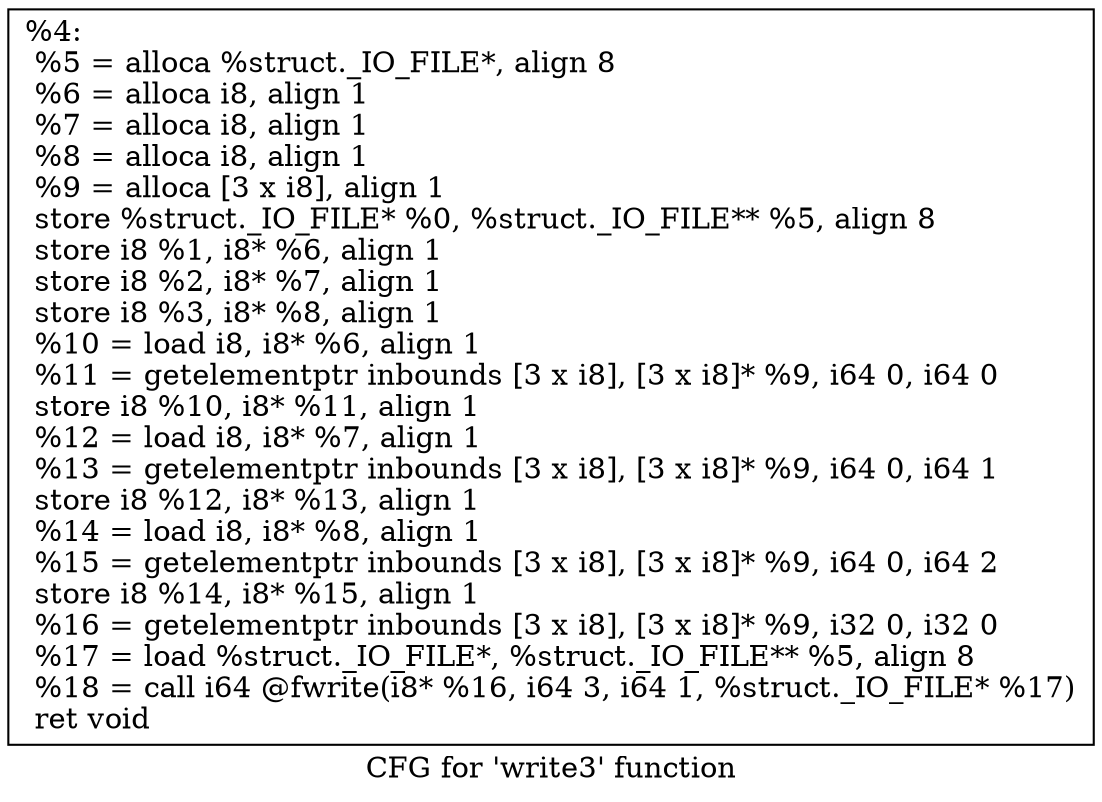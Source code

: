 digraph "CFG for 'write3' function" {
	label="CFG for 'write3' function";

	Node0x2a75d00 [shape=record,label="{%4:\l  %5 = alloca %struct._IO_FILE*, align 8\l  %6 = alloca i8, align 1\l  %7 = alloca i8, align 1\l  %8 = alloca i8, align 1\l  %9 = alloca [3 x i8], align 1\l  store %struct._IO_FILE* %0, %struct._IO_FILE** %5, align 8\l  store i8 %1, i8* %6, align 1\l  store i8 %2, i8* %7, align 1\l  store i8 %3, i8* %8, align 1\l  %10 = load i8, i8* %6, align 1\l  %11 = getelementptr inbounds [3 x i8], [3 x i8]* %9, i64 0, i64 0\l  store i8 %10, i8* %11, align 1\l  %12 = load i8, i8* %7, align 1\l  %13 = getelementptr inbounds [3 x i8], [3 x i8]* %9, i64 0, i64 1\l  store i8 %12, i8* %13, align 1\l  %14 = load i8, i8* %8, align 1\l  %15 = getelementptr inbounds [3 x i8], [3 x i8]* %9, i64 0, i64 2\l  store i8 %14, i8* %15, align 1\l  %16 = getelementptr inbounds [3 x i8], [3 x i8]* %9, i32 0, i32 0\l  %17 = load %struct._IO_FILE*, %struct._IO_FILE** %5, align 8\l  %18 = call i64 @fwrite(i8* %16, i64 3, i64 1, %struct._IO_FILE* %17)\l  ret void\l}"];
}
